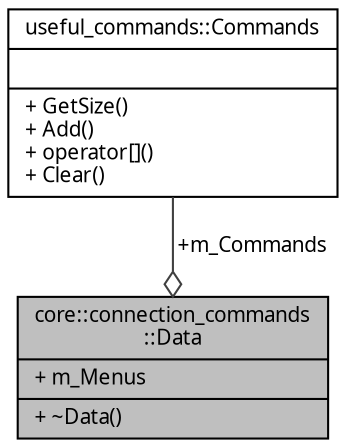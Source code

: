 digraph "core::connection_commands::Data"
{
 // INTERACTIVE_SVG=YES
  edge [fontname="Verdana",fontsize="10",labelfontname="Verdana",labelfontsize="10"];
  node [fontname="Verdana",fontsize="10",shape=record];
  Node1 [label="{core::connection_commands\l::Data\n|+ m_Menus\l|+ ~Data()\l}",height=0.2,width=0.4,color="black", fillcolor="grey75", style="filled", fontcolor="black"];
  Node2 -> Node1 [color="grey25",fontsize="10",style="solid",label=" +m_Commands" ,arrowhead="odiamond",fontname="Verdana"];
  Node2 [label="{useful_commands::Commands\n||+ GetSize()\l+ Add()\l+ operator[]()\l+ Clear()\l}",height=0.2,width=0.4,color="black", fillcolor="white", style="filled",URL="$classuseful__commands_1_1_commands.html",tooltip="Класс входит в Проект UsefulCommands   Класс, содержащий список всех созданных объектов команд..."];
}
